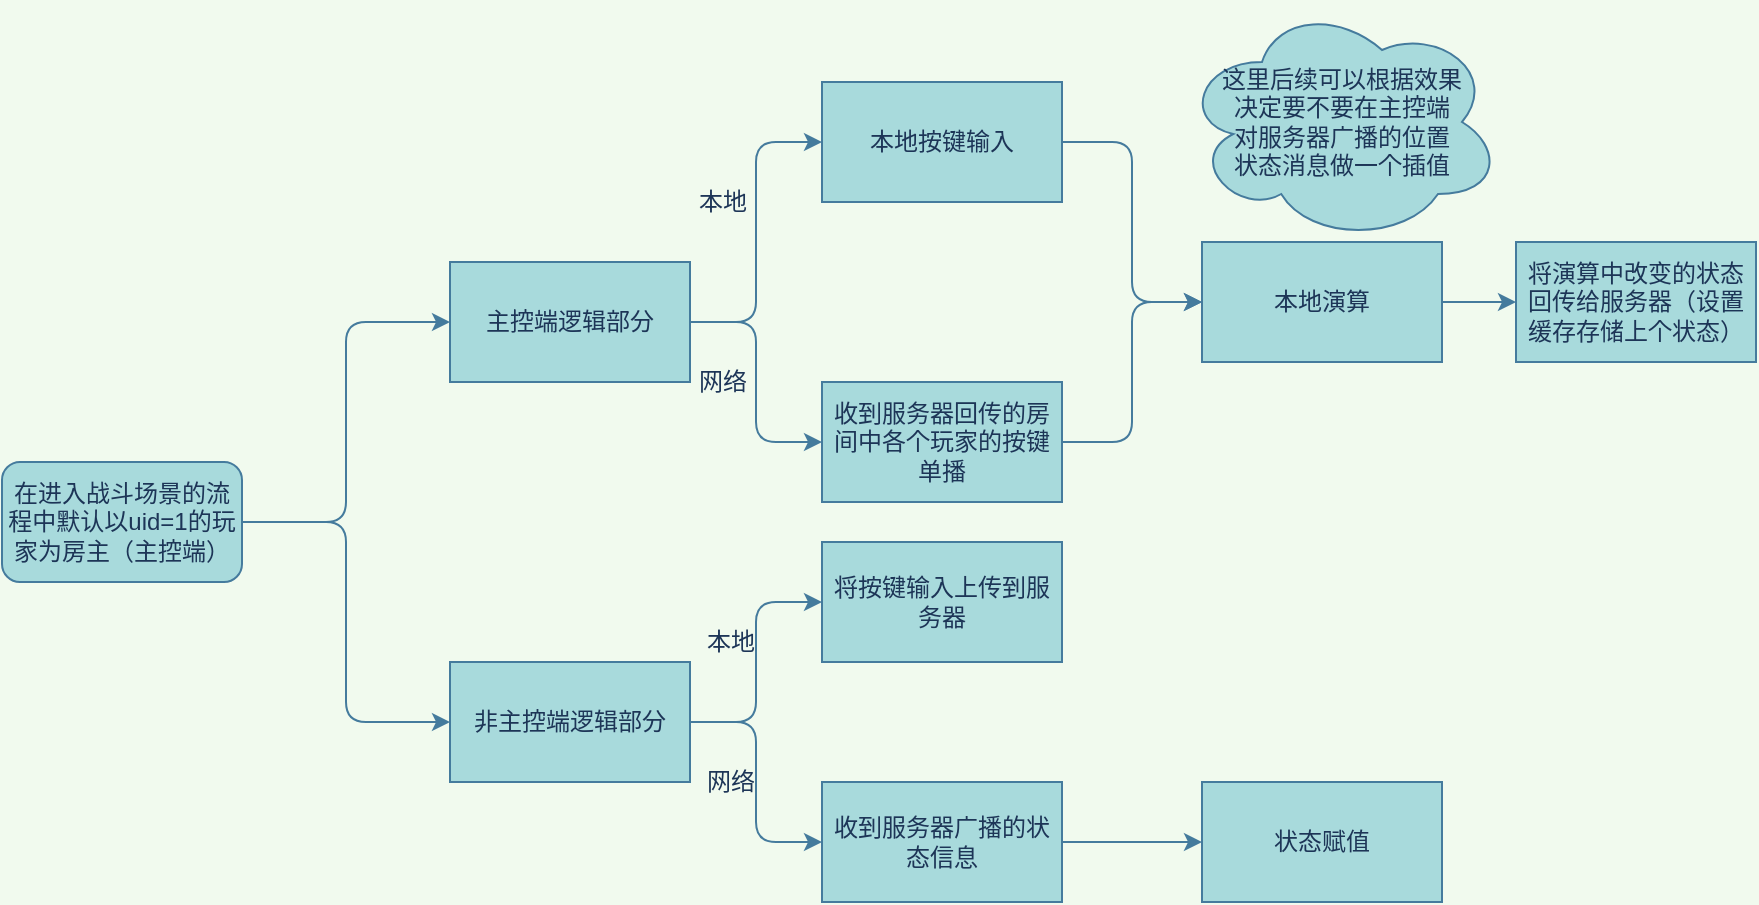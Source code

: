 <mxfile version="14.9.4" type="github">
  <diagram id="iZbAmX5P0z0nILiF87Cm" name="Page-1">
    <mxGraphModel dx="1037" dy="743" grid="1" gridSize="10" guides="1" tooltips="1" connect="1" arrows="1" fold="1" page="1" pageScale="1" pageWidth="827" pageHeight="1169" background="#F1FAEE" math="0" shadow="0">
      <root>
        <mxCell id="0" />
        <mxCell id="1" parent="0" />
        <mxCell id="c_8_bMXXc22yekiWOrj0-10" style="edgeStyle=orthogonalEdgeStyle;curved=0;rounded=1;sketch=0;orthogonalLoop=1;jettySize=auto;html=1;entryX=0;entryY=0.5;entryDx=0;entryDy=0;fontColor=#1D3557;strokeColor=#457B9D;fillColor=#A8DADC;" edge="1" parent="1" source="c_8_bMXXc22yekiWOrj0-1" target="c_8_bMXXc22yekiWOrj0-8">
          <mxGeometry relative="1" as="geometry" />
        </mxCell>
        <mxCell id="c_8_bMXXc22yekiWOrj0-15" style="edgeStyle=orthogonalEdgeStyle;curved=0;rounded=1;sketch=0;orthogonalLoop=1;jettySize=auto;html=1;fontColor=#1D3557;strokeColor=#457B9D;fillColor=#A8DADC;" edge="1" parent="1" source="c_8_bMXXc22yekiWOrj0-1" target="c_8_bMXXc22yekiWOrj0-14">
          <mxGeometry relative="1" as="geometry" />
        </mxCell>
        <mxCell id="c_8_bMXXc22yekiWOrj0-1" value="主控端逻辑部分" style="rounded=0;whiteSpace=wrap;html=1;fillColor=#A8DADC;strokeColor=#457B9D;fontColor=#1D3557;" vertex="1" parent="1">
          <mxGeometry x="294" y="150" width="120" height="60" as="geometry" />
        </mxCell>
        <mxCell id="c_8_bMXXc22yekiWOrj0-7" style="edgeStyle=orthogonalEdgeStyle;curved=0;rounded=1;sketch=0;orthogonalLoop=1;jettySize=auto;html=1;entryX=0;entryY=0.5;entryDx=0;entryDy=0;fontColor=#1D3557;strokeColor=#457B9D;fillColor=#A8DADC;" edge="1" parent="1" source="c_8_bMXXc22yekiWOrj0-4" target="c_8_bMXXc22yekiWOrj0-1">
          <mxGeometry relative="1" as="geometry" />
        </mxCell>
        <mxCell id="c_8_bMXXc22yekiWOrj0-24" style="edgeStyle=orthogonalEdgeStyle;curved=0;rounded=1;sketch=0;orthogonalLoop=1;jettySize=auto;html=1;entryX=0;entryY=0.5;entryDx=0;entryDy=0;fontColor=#1D3557;strokeColor=#457B9D;fillColor=#A8DADC;" edge="1" parent="1" source="c_8_bMXXc22yekiWOrj0-4" target="c_8_bMXXc22yekiWOrj0-23">
          <mxGeometry relative="1" as="geometry" />
        </mxCell>
        <mxCell id="c_8_bMXXc22yekiWOrj0-4" value="在进入战斗场景的流程中默认以uid=1的玩家为房主（主控端）" style="rounded=1;whiteSpace=wrap;html=1;sketch=0;fontColor=#1D3557;strokeColor=#457B9D;fillColor=#A8DADC;" vertex="1" parent="1">
          <mxGeometry x="70" y="250" width="120" height="60" as="geometry" />
        </mxCell>
        <mxCell id="c_8_bMXXc22yekiWOrj0-21" style="edgeStyle=orthogonalEdgeStyle;curved=0;rounded=1;sketch=0;orthogonalLoop=1;jettySize=auto;html=1;entryX=0;entryY=0.5;entryDx=0;entryDy=0;fontColor=#1D3557;strokeColor=#457B9D;fillColor=#A8DADC;" edge="1" parent="1" source="c_8_bMXXc22yekiWOrj0-8" target="c_8_bMXXc22yekiWOrj0-17">
          <mxGeometry relative="1" as="geometry" />
        </mxCell>
        <mxCell id="c_8_bMXXc22yekiWOrj0-8" value="本地按键输入" style="rounded=0;whiteSpace=wrap;html=1;sketch=0;fontColor=#1D3557;strokeColor=#457B9D;fillColor=#A8DADC;" vertex="1" parent="1">
          <mxGeometry x="480" y="60" width="120" height="60" as="geometry" />
        </mxCell>
        <mxCell id="c_8_bMXXc22yekiWOrj0-11" value="本地" style="text;html=1;align=center;verticalAlign=middle;resizable=0;points=[];autosize=1;strokeColor=none;fontColor=#1D3557;" vertex="1" parent="1">
          <mxGeometry x="410" y="110" width="40" height="20" as="geometry" />
        </mxCell>
        <mxCell id="c_8_bMXXc22yekiWOrj0-22" style="edgeStyle=orthogonalEdgeStyle;curved=0;rounded=1;sketch=0;orthogonalLoop=1;jettySize=auto;html=1;entryX=0;entryY=0.5;entryDx=0;entryDy=0;fontColor=#1D3557;strokeColor=#457B9D;fillColor=#A8DADC;" edge="1" parent="1" source="c_8_bMXXc22yekiWOrj0-14" target="c_8_bMXXc22yekiWOrj0-17">
          <mxGeometry relative="1" as="geometry" />
        </mxCell>
        <mxCell id="c_8_bMXXc22yekiWOrj0-14" value="收到服务器回传的房间中各个玩家的按键单播" style="rounded=0;whiteSpace=wrap;html=1;sketch=0;fontColor=#1D3557;strokeColor=#457B9D;fillColor=#A8DADC;" vertex="1" parent="1">
          <mxGeometry x="480" y="210" width="120" height="60" as="geometry" />
        </mxCell>
        <mxCell id="c_8_bMXXc22yekiWOrj0-16" value="网络" style="text;html=1;align=center;verticalAlign=middle;resizable=0;points=[];autosize=1;strokeColor=none;fontColor=#1D3557;" vertex="1" parent="1">
          <mxGeometry x="410" y="200" width="40" height="20" as="geometry" />
        </mxCell>
        <mxCell id="c_8_bMXXc22yekiWOrj0-34" style="edgeStyle=orthogonalEdgeStyle;curved=0;rounded=1;sketch=0;orthogonalLoop=1;jettySize=auto;html=1;fontColor=#1D3557;strokeColor=#457B9D;fillColor=#A8DADC;" edge="1" parent="1" source="c_8_bMXXc22yekiWOrj0-17" target="c_8_bMXXc22yekiWOrj0-33">
          <mxGeometry relative="1" as="geometry" />
        </mxCell>
        <mxCell id="c_8_bMXXc22yekiWOrj0-17" value="本地演算" style="rounded=0;whiteSpace=wrap;html=1;sketch=0;fontColor=#1D3557;strokeColor=#457B9D;fillColor=#A8DADC;" vertex="1" parent="1">
          <mxGeometry x="670" y="140" width="120" height="60" as="geometry" />
        </mxCell>
        <mxCell id="c_8_bMXXc22yekiWOrj0-19" value="将按键输入上传到服务器" style="rounded=0;whiteSpace=wrap;html=1;sketch=0;fontColor=#1D3557;strokeColor=#457B9D;fillColor=#A8DADC;" vertex="1" parent="1">
          <mxGeometry x="480" y="290" width="120" height="60" as="geometry" />
        </mxCell>
        <mxCell id="c_8_bMXXc22yekiWOrj0-25" style="edgeStyle=orthogonalEdgeStyle;curved=0;rounded=1;sketch=0;orthogonalLoop=1;jettySize=auto;html=1;entryX=0;entryY=0.5;entryDx=0;entryDy=0;fontColor=#1D3557;strokeColor=#457B9D;fillColor=#A8DADC;" edge="1" parent="1" source="c_8_bMXXc22yekiWOrj0-23" target="c_8_bMXXc22yekiWOrj0-19">
          <mxGeometry relative="1" as="geometry" />
        </mxCell>
        <mxCell id="c_8_bMXXc22yekiWOrj0-28" style="edgeStyle=orthogonalEdgeStyle;curved=0;rounded=1;sketch=0;orthogonalLoop=1;jettySize=auto;html=1;entryX=0;entryY=0.5;entryDx=0;entryDy=0;fontColor=#1D3557;strokeColor=#457B9D;fillColor=#A8DADC;" edge="1" parent="1" source="c_8_bMXXc22yekiWOrj0-23" target="c_8_bMXXc22yekiWOrj0-27">
          <mxGeometry relative="1" as="geometry" />
        </mxCell>
        <mxCell id="c_8_bMXXc22yekiWOrj0-23" value="非主控端逻辑部分" style="rounded=0;whiteSpace=wrap;html=1;sketch=0;fontColor=#1D3557;strokeColor=#457B9D;fillColor=#A8DADC;" vertex="1" parent="1">
          <mxGeometry x="294" y="350" width="120" height="60" as="geometry" />
        </mxCell>
        <mxCell id="c_8_bMXXc22yekiWOrj0-26" value="本地" style="text;html=1;align=center;verticalAlign=middle;resizable=0;points=[];autosize=1;strokeColor=none;fontColor=#1D3557;" vertex="1" parent="1">
          <mxGeometry x="414" y="330" width="40" height="20" as="geometry" />
        </mxCell>
        <mxCell id="c_8_bMXXc22yekiWOrj0-32" style="edgeStyle=orthogonalEdgeStyle;curved=0;rounded=1;sketch=0;orthogonalLoop=1;jettySize=auto;html=1;entryX=0;entryY=0.5;entryDx=0;entryDy=0;fontColor=#1D3557;strokeColor=#457B9D;fillColor=#A8DADC;" edge="1" parent="1" source="c_8_bMXXc22yekiWOrj0-27" target="c_8_bMXXc22yekiWOrj0-30">
          <mxGeometry relative="1" as="geometry" />
        </mxCell>
        <mxCell id="c_8_bMXXc22yekiWOrj0-27" value="收到服务器广播的状态信息" style="rounded=0;whiteSpace=wrap;html=1;sketch=0;fontColor=#1D3557;strokeColor=#457B9D;fillColor=#A8DADC;" vertex="1" parent="1">
          <mxGeometry x="480" y="410" width="120" height="60" as="geometry" />
        </mxCell>
        <mxCell id="c_8_bMXXc22yekiWOrj0-29" value="网络" style="text;html=1;align=center;verticalAlign=middle;resizable=0;points=[];autosize=1;strokeColor=none;fontColor=#1D3557;" vertex="1" parent="1">
          <mxGeometry x="414" y="400" width="40" height="20" as="geometry" />
        </mxCell>
        <mxCell id="c_8_bMXXc22yekiWOrj0-30" value="状态赋值" style="rounded=0;whiteSpace=wrap;html=1;sketch=0;fontColor=#1D3557;strokeColor=#457B9D;fillColor=#A8DADC;" vertex="1" parent="1">
          <mxGeometry x="670" y="410" width="120" height="60" as="geometry" />
        </mxCell>
        <mxCell id="c_8_bMXXc22yekiWOrj0-33" value="将演算中改变的状态回传给服务器（设置缓存存储上个状态）" style="rounded=0;whiteSpace=wrap;html=1;sketch=0;fontColor=#1D3557;strokeColor=#457B9D;fillColor=#A8DADC;" vertex="1" parent="1">
          <mxGeometry x="827" y="140" width="120" height="60" as="geometry" />
        </mxCell>
        <mxCell id="c_8_bMXXc22yekiWOrj0-37" value="这里后续可以根据效果&lt;br&gt;决定要不要在主控端&lt;br&gt;对服务器广播的位置&lt;br&gt;状态消息做一个插值" style="ellipse;shape=cloud;whiteSpace=wrap;html=1;rounded=0;sketch=0;fontColor=#1D3557;strokeColor=#457B9D;fillColor=#A8DADC;" vertex="1" parent="1">
          <mxGeometry x="660" y="20" width="160" height="120" as="geometry" />
        </mxCell>
      </root>
    </mxGraphModel>
  </diagram>
</mxfile>
